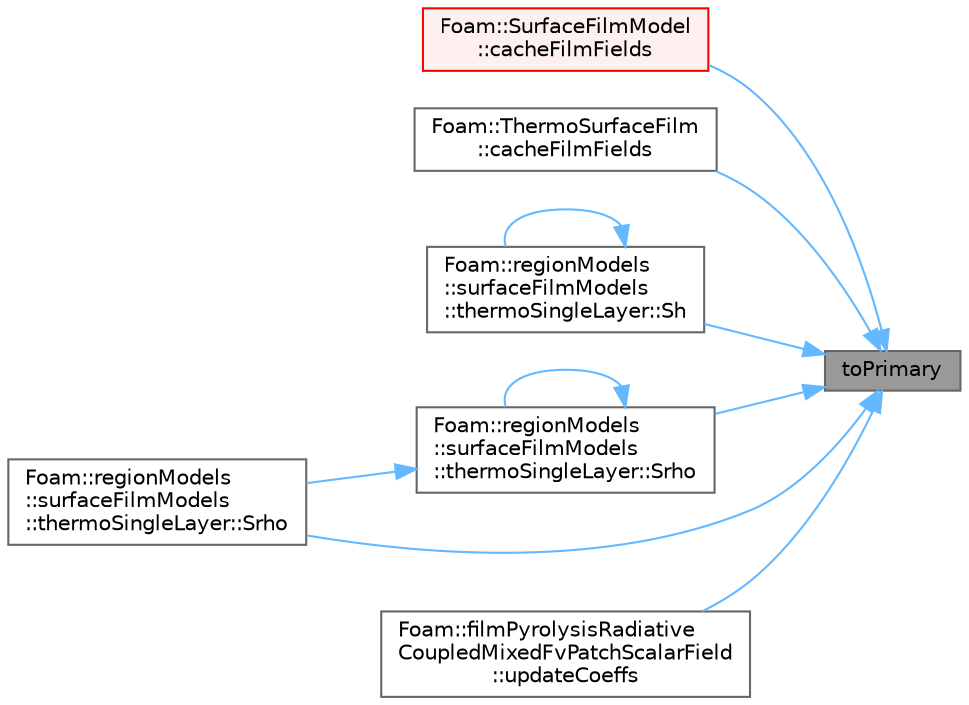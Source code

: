 digraph "toPrimary"
{
 // LATEX_PDF_SIZE
  bgcolor="transparent";
  edge [fontname=Helvetica,fontsize=10,labelfontname=Helvetica,labelfontsize=10];
  node [fontname=Helvetica,fontsize=10,shape=box,height=0.2,width=0.4];
  rankdir="RL";
  Node1 [id="Node000001",label="toPrimary",height=0.2,width=0.4,color="gray40", fillcolor="grey60", style="filled", fontcolor="black",tooltip=" "];
  Node1 -> Node2 [id="edge1_Node000001_Node000002",dir="back",color="steelblue1",style="solid",tooltip=" "];
  Node2 [id="Node000002",label="Foam::SurfaceFilmModel\l::cacheFilmFields",height=0.2,width=0.4,color="red", fillcolor="#FFF0F0", style="filled",URL="$classFoam_1_1SurfaceFilmModel.html#a82fdbe4c5d9ed27cf49e913fe805e18c",tooltip=" "];
  Node1 -> Node5 [id="edge2_Node000001_Node000005",dir="back",color="steelblue1",style="solid",tooltip=" "];
  Node5 [id="Node000005",label="Foam::ThermoSurfaceFilm\l::cacheFilmFields",height=0.2,width=0.4,color="grey40", fillcolor="white", style="filled",URL="$classFoam_1_1ThermoSurfaceFilm.html#a82fdbe4c5d9ed27cf49e913fe805e18c",tooltip=" "];
  Node1 -> Node7 [id="edge3_Node000001_Node000007",dir="back",color="steelblue1",style="solid",tooltip=" "];
  Node7 [id="Node000007",label="Foam::regionModels\l::surfaceFilmModels\l::thermoSingleLayer::Sh",height=0.2,width=0.4,color="grey40", fillcolor="white", style="filled",URL="$classFoam_1_1regionModels_1_1surfaceFilmModels_1_1thermoSingleLayer.html#afd28a995401c6953193aaf92f4ff0dc3",tooltip=" "];
  Node7 -> Node7 [id="edge4_Node000007_Node000007",dir="back",color="steelblue1",style="solid",tooltip=" "];
  Node1 -> Node8 [id="edge5_Node000001_Node000008",dir="back",color="steelblue1",style="solid",tooltip=" "];
  Node8 [id="Node000008",label="Foam::regionModels\l::surfaceFilmModels\l::thermoSingleLayer::Srho",height=0.2,width=0.4,color="grey40", fillcolor="white", style="filled",URL="$classFoam_1_1regionModels_1_1surfaceFilmModels_1_1thermoSingleLayer.html#af3782647a50c10a5e18186910185ca3d",tooltip=" "];
  Node8 -> Node8 [id="edge6_Node000008_Node000008",dir="back",color="steelblue1",style="solid",tooltip=" "];
  Node8 -> Node9 [id="edge7_Node000008_Node000009",dir="back",color="steelblue1",style="solid",tooltip=" "];
  Node9 [id="Node000009",label="Foam::regionModels\l::surfaceFilmModels\l::thermoSingleLayer::Srho",height=0.2,width=0.4,color="grey40", fillcolor="white", style="filled",URL="$classFoam_1_1regionModels_1_1surfaceFilmModels_1_1thermoSingleLayer.html#ae7ebe16f2e8e33279907bb5fd54c05b8",tooltip=" "];
  Node1 -> Node9 [id="edge8_Node000001_Node000009",dir="back",color="steelblue1",style="solid",tooltip=" "];
  Node1 -> Node10 [id="edge9_Node000001_Node000010",dir="back",color="steelblue1",style="solid",tooltip=" "];
  Node10 [id="Node000010",label="Foam::filmPyrolysisRadiative\lCoupledMixedFvPatchScalarField\l::updateCoeffs",height=0.2,width=0.4,color="grey40", fillcolor="white", style="filled",URL="$classFoam_1_1filmPyrolysisRadiativeCoupledMixedFvPatchScalarField.html#a7e24eafac629d3733181cd942d4c902f",tooltip=" "];
}
